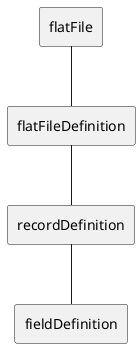 @startuml
rectangle flatFile
rectangle recordDefinition
rectangle flatFileDefinition
rectangle fieldDefinition

flatFile -- flatFileDefinition
flatFileDefinition -- recordDefinition
recordDefinition -- fieldDefinition
@enduml
